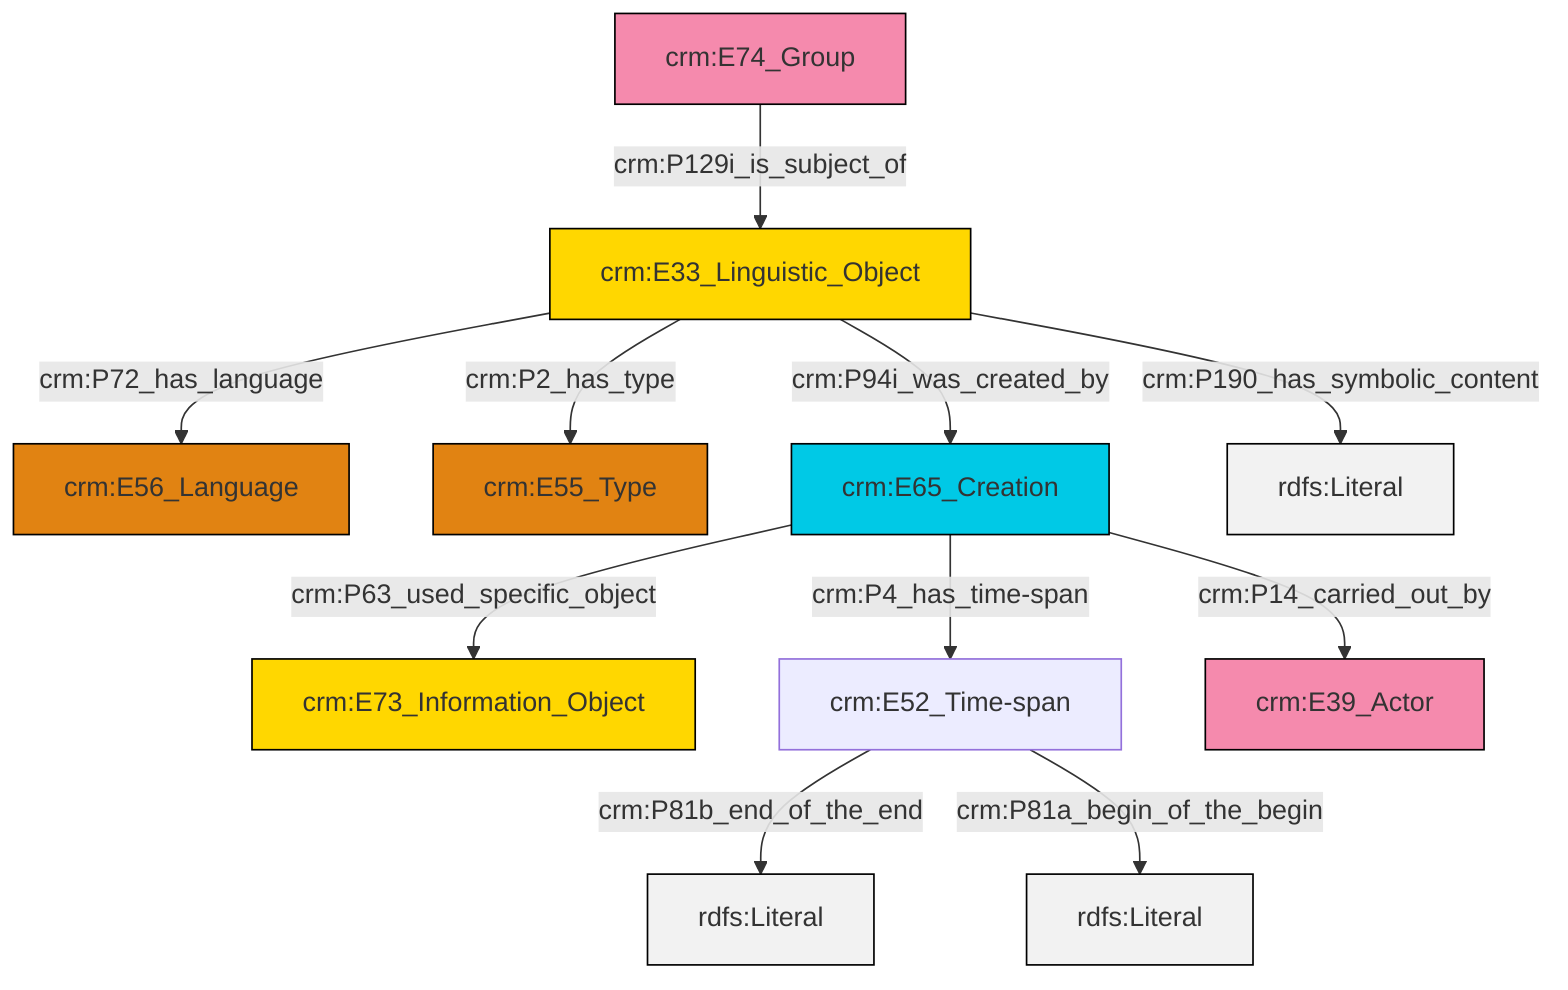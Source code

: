 graph TD
classDef Literal fill:#f2f2f2,stroke:#000000;
classDef CRM_Entity fill:#FFFFFF,stroke:#000000;
classDef Temporal_Entity fill:#00C9E6, stroke:#000000;
classDef Type fill:#E18312, stroke:#000000;
classDef Time-Span fill:#2C9C91, stroke:#000000;
classDef Appellation fill:#FFEB7F, stroke:#000000;
classDef Place fill:#008836, stroke:#000000;
classDef Persistent_Item fill:#B266B2, stroke:#000000;
classDef Conceptual_Object fill:#FFD700, stroke:#000000;
classDef Physical_Thing fill:#D2B48C, stroke:#000000;
classDef Actor fill:#f58aad, stroke:#000000;
classDef PC_Classes fill:#4ce600, stroke:#000000;
classDef Multi fill:#cccccc,stroke:#000000;

4["crm:E52_Time-span"]:::Default -->|crm:P81b_end_of_the_end| 5[rdfs:Literal]:::Literal
12["crm:E33_Linguistic_Object"]:::Conceptual_Object -->|crm:P72_has_language| 6["crm:E56_Language"]:::Type
4["crm:E52_Time-span"]:::Default -->|crm:P81a_begin_of_the_begin| 13[rdfs:Literal]:::Literal
14["crm:E65_Creation"]:::Temporal_Entity -->|crm:P4_has_time-span| 4["crm:E52_Time-span"]:::Default
12["crm:E33_Linguistic_Object"]:::Conceptual_Object -->|crm:P2_has_type| 8["crm:E55_Type"]:::Type
14["crm:E65_Creation"]:::Temporal_Entity -->|crm:P14_carried_out_by| 10["crm:E39_Actor"]:::Actor
2["crm:E74_Group"]:::Actor -->|crm:P129i_is_subject_of| 12["crm:E33_Linguistic_Object"]:::Conceptual_Object
12["crm:E33_Linguistic_Object"]:::Conceptual_Object -->|crm:P190_has_symbolic_content| 17[rdfs:Literal]:::Literal
12["crm:E33_Linguistic_Object"]:::Conceptual_Object -->|crm:P94i_was_created_by| 14["crm:E65_Creation"]:::Temporal_Entity
14["crm:E65_Creation"]:::Temporal_Entity -->|crm:P63_used_specific_object| 0["crm:E73_Information_Object"]:::Conceptual_Object
